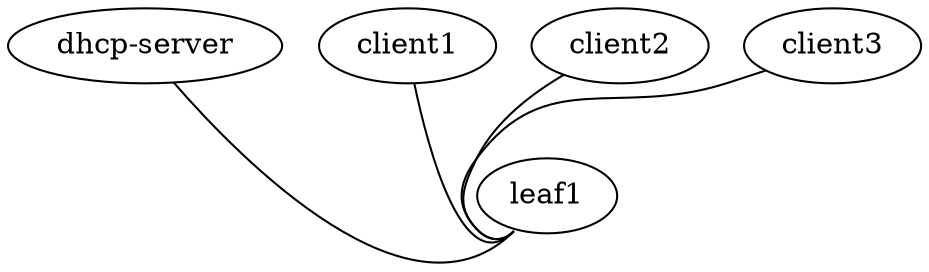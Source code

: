 graph dc1 {
 "leaf1" [function="leaf" os="CumulusCommunity/cumulus-vx" memory="768" config="./topology_converter/helper_scripts/extra_switch_config.sh" playbook="playbooks/leaf1.yaml"]
 "dhcp-server" [function="host" os="ubuntu/xenial64" memory="512" config="./topology_converter/helper_scripts/extra_server_config.sh" playbook="playbooks/dhcp.yaml"]
 "client1" [function="host" os="ubuntu/xenial64" memory="512" config="./topology_converter/helper_scripts/extra_server_config.sh" playbook="playbooks/client1.yaml"]
 "client2" [function="host" os="ubuntu/xenial64" memory="512" config="./topology_converter/helper_scripts/extra_server_config.sh" playbook="playbooks/client2.yaml"]
 "client3" [function="host" os="ubuntu/xenial64" memory="512" config="./topology_converter/helper_scripts/extra_server_config.sh" playbook="playbooks/client3.yaml"]
   "dhcp-server":"eth0" -- "leaf1":"swp10"
   "client1":"eth0" -- "leaf1":"swp11"
   "client2":"eth0" -- "leaf1":"swp12"
   "client3":"eth0" -- "leaf1":"swp13"
}
